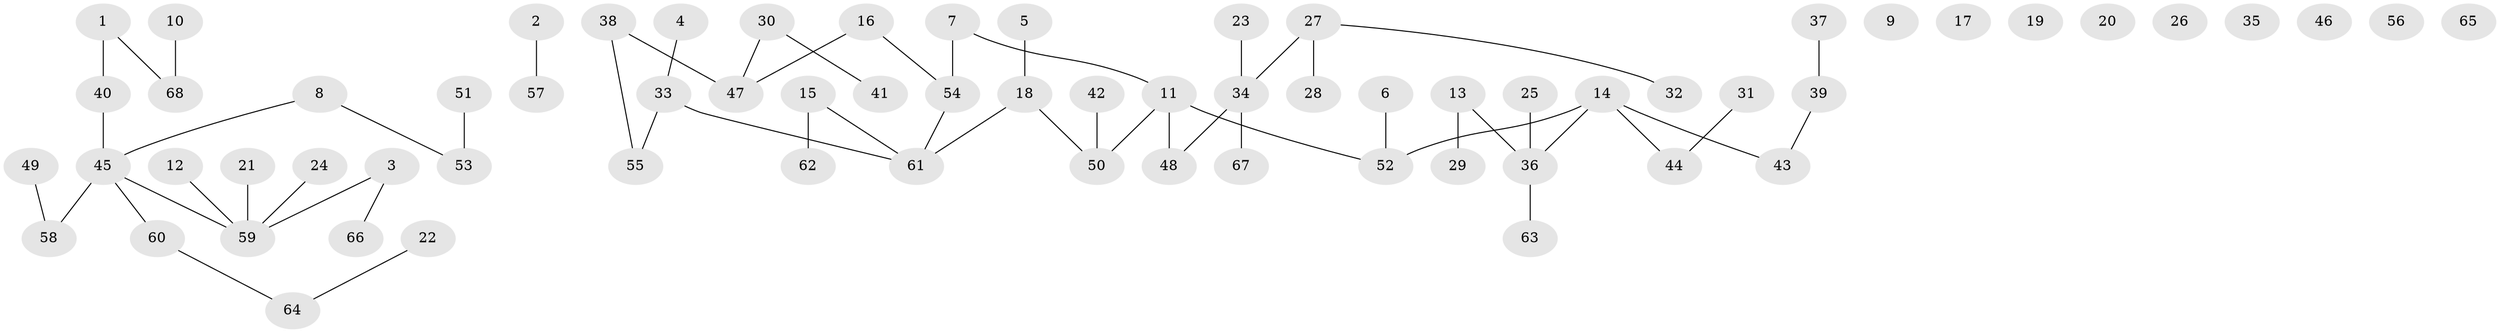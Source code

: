 // Generated by graph-tools (version 1.1) at 2025/40/03/09/25 04:40:49]
// undirected, 68 vertices, 58 edges
graph export_dot {
graph [start="1"]
  node [color=gray90,style=filled];
  1;
  2;
  3;
  4;
  5;
  6;
  7;
  8;
  9;
  10;
  11;
  12;
  13;
  14;
  15;
  16;
  17;
  18;
  19;
  20;
  21;
  22;
  23;
  24;
  25;
  26;
  27;
  28;
  29;
  30;
  31;
  32;
  33;
  34;
  35;
  36;
  37;
  38;
  39;
  40;
  41;
  42;
  43;
  44;
  45;
  46;
  47;
  48;
  49;
  50;
  51;
  52;
  53;
  54;
  55;
  56;
  57;
  58;
  59;
  60;
  61;
  62;
  63;
  64;
  65;
  66;
  67;
  68;
  1 -- 40;
  1 -- 68;
  2 -- 57;
  3 -- 59;
  3 -- 66;
  4 -- 33;
  5 -- 18;
  6 -- 52;
  7 -- 11;
  7 -- 54;
  8 -- 45;
  8 -- 53;
  10 -- 68;
  11 -- 48;
  11 -- 50;
  11 -- 52;
  12 -- 59;
  13 -- 29;
  13 -- 36;
  14 -- 36;
  14 -- 43;
  14 -- 44;
  14 -- 52;
  15 -- 61;
  15 -- 62;
  16 -- 47;
  16 -- 54;
  18 -- 50;
  18 -- 61;
  21 -- 59;
  22 -- 64;
  23 -- 34;
  24 -- 59;
  25 -- 36;
  27 -- 28;
  27 -- 32;
  27 -- 34;
  30 -- 41;
  30 -- 47;
  31 -- 44;
  33 -- 55;
  33 -- 61;
  34 -- 48;
  34 -- 67;
  36 -- 63;
  37 -- 39;
  38 -- 47;
  38 -- 55;
  39 -- 43;
  40 -- 45;
  42 -- 50;
  45 -- 58;
  45 -- 59;
  45 -- 60;
  49 -- 58;
  51 -- 53;
  54 -- 61;
  60 -- 64;
}
